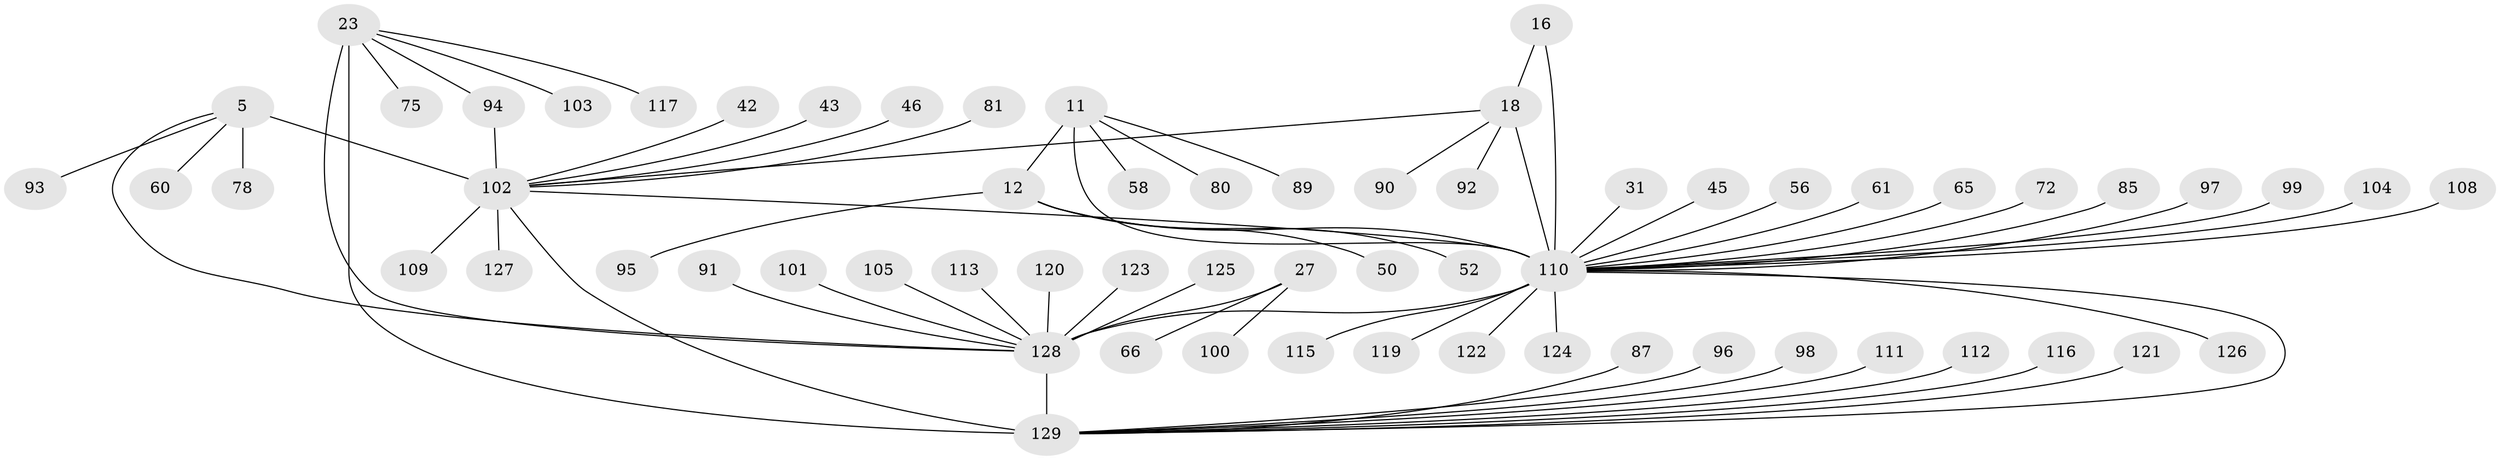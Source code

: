 // original degree distribution, {9: 0.05426356589147287, 7: 0.046511627906976744, 8: 0.015503875968992248, 12: 0.015503875968992248, 6: 0.03875968992248062, 5: 0.015503875968992248, 15: 0.007751937984496124, 11: 0.007751937984496124, 10: 0.031007751937984496, 1: 0.5658914728682171, 4: 0.015503875968992248, 2: 0.13953488372093023, 3: 0.046511627906976744}
// Generated by graph-tools (version 1.1) at 2025/55/03/09/25 04:55:36]
// undirected, 64 vertices, 71 edges
graph export_dot {
graph [start="1"]
  node [color=gray90,style=filled];
  5 [super="+2"];
  11 [super="+9"];
  12 [super="+7"];
  16 [super="+13"];
  18 [super="+14"];
  23 [super="+20"];
  27 [super="+25"];
  31;
  42;
  43;
  45;
  46 [super="+41"];
  50;
  52;
  56;
  58;
  60;
  61 [super="+49"];
  65;
  66;
  72;
  75;
  78 [super="+62"];
  80 [super="+55+63"];
  81;
  85;
  87;
  89;
  90;
  91;
  92;
  93;
  94 [super="+82"];
  95;
  96 [super="+71"];
  97;
  98;
  99 [super="+79"];
  100;
  101 [super="+70"];
  102 [super="+34"];
  103;
  104 [super="+35"];
  105;
  108;
  109;
  110 [super="+38+17+39+44+106"];
  111;
  112;
  113 [super="+32+37+69"];
  115;
  116;
  117 [super="+114"];
  119;
  120;
  121 [super="+118"];
  122;
  123 [super="+107"];
  124 [super="+59"];
  125 [super="+86"];
  126;
  127;
  128 [super="+88"];
  129 [super="+24+33+83+51+54+57+73+74"];
  5 -- 93;
  5 -- 60;
  5 -- 78;
  5 -- 102 [weight=8];
  5 -- 128;
  11 -- 12 [weight=4];
  11 -- 89;
  11 -- 58;
  11 -- 80;
  11 -- 110 [weight=5];
  12 -- 50;
  12 -- 52;
  12 -- 95;
  12 -- 110 [weight=5];
  16 -- 18 [weight=4];
  16 -- 110 [weight=4];
  18 -- 90;
  18 -- 92;
  18 -- 110 [weight=4];
  18 -- 102;
  23 -- 75;
  23 -- 103;
  23 -- 94;
  23 -- 117;
  23 -- 129 [weight=8];
  23 -- 128;
  27 -- 100;
  27 -- 66;
  27 -- 128 [weight=8];
  31 -- 110;
  42 -- 102;
  43 -- 102;
  45 -- 110;
  46 -- 102;
  56 -- 110;
  61 -- 110;
  65 -- 110;
  72 -- 110;
  81 -- 102;
  85 -- 110;
  87 -- 129;
  91 -- 128;
  94 -- 102;
  96 -- 129;
  97 -- 110;
  98 -- 129;
  99 -- 110;
  101 -- 128;
  102 -- 129;
  102 -- 109;
  102 -- 110 [weight=3];
  102 -- 127;
  104 -- 110;
  105 -- 128;
  108 -- 110;
  110 -- 119;
  110 -- 124;
  110 -- 129 [weight=2];
  110 -- 115;
  110 -- 122;
  110 -- 126;
  110 -- 128 [weight=3];
  111 -- 129;
  112 -- 129;
  113 -- 128;
  116 -- 129;
  120 -- 128;
  121 -- 129;
  123 -- 128;
  125 -- 128;
  128 -- 129 [weight=2];
}
